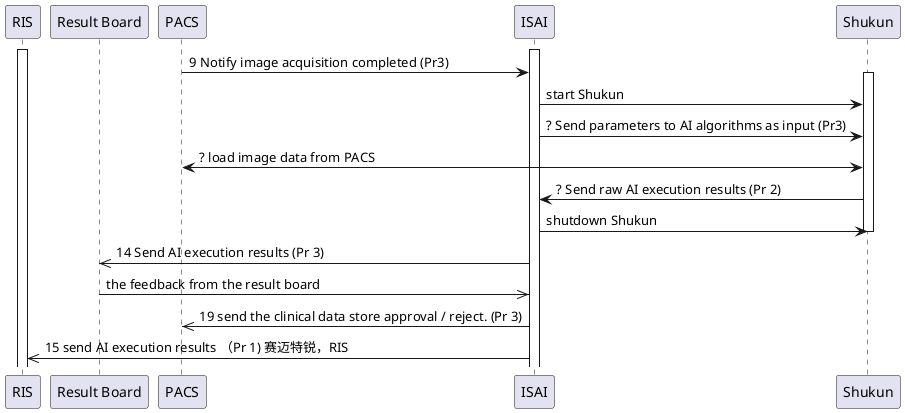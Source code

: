 @startuml


participant "RIS" as RIS
participant "Result Board" as AIR
participant "PACS" as PACS
participant "ISAI" as ISAI
participant "Shukun" as Shukun

activate ISAI
activate RIS
PACS -> ISAI: 9 Notify image acquisition completed (Pr3)
activate Shukun
ISAI -> Shukun: start Shukun
ISAI -> Shukun: ? Send parameters to AI algorithms as input (Pr3)
PACS <-> Shukun: ? load image data from PACS
Shukun -> ISAI: ? Send raw AI execution results (Pr 2)
ISAI -> Shukun: shutdown Shukun
deactivate Shukun

ISAI->> AIR: 14 Send AI execution results (Pr 3)
AIR->>  ISAI: the feedback from the result board
ISAI->> PACS: 19 send the clinical data store approval / reject. (Pr 3)
ISAI->> RIS: 15 send AI execution results （Pr 1) 赛迈特锐，RIS
@enduml

/*


优先级和参与者有关。
Actors:
----------
Report Creator ?
Report Reader ?
Rendered Report Reader ?
Report Repository ?
Image Manager/Image Archive
Image Display
Image Display Invoker
Evidence Creator
Evidence Moderator ? <- ISAI


*/